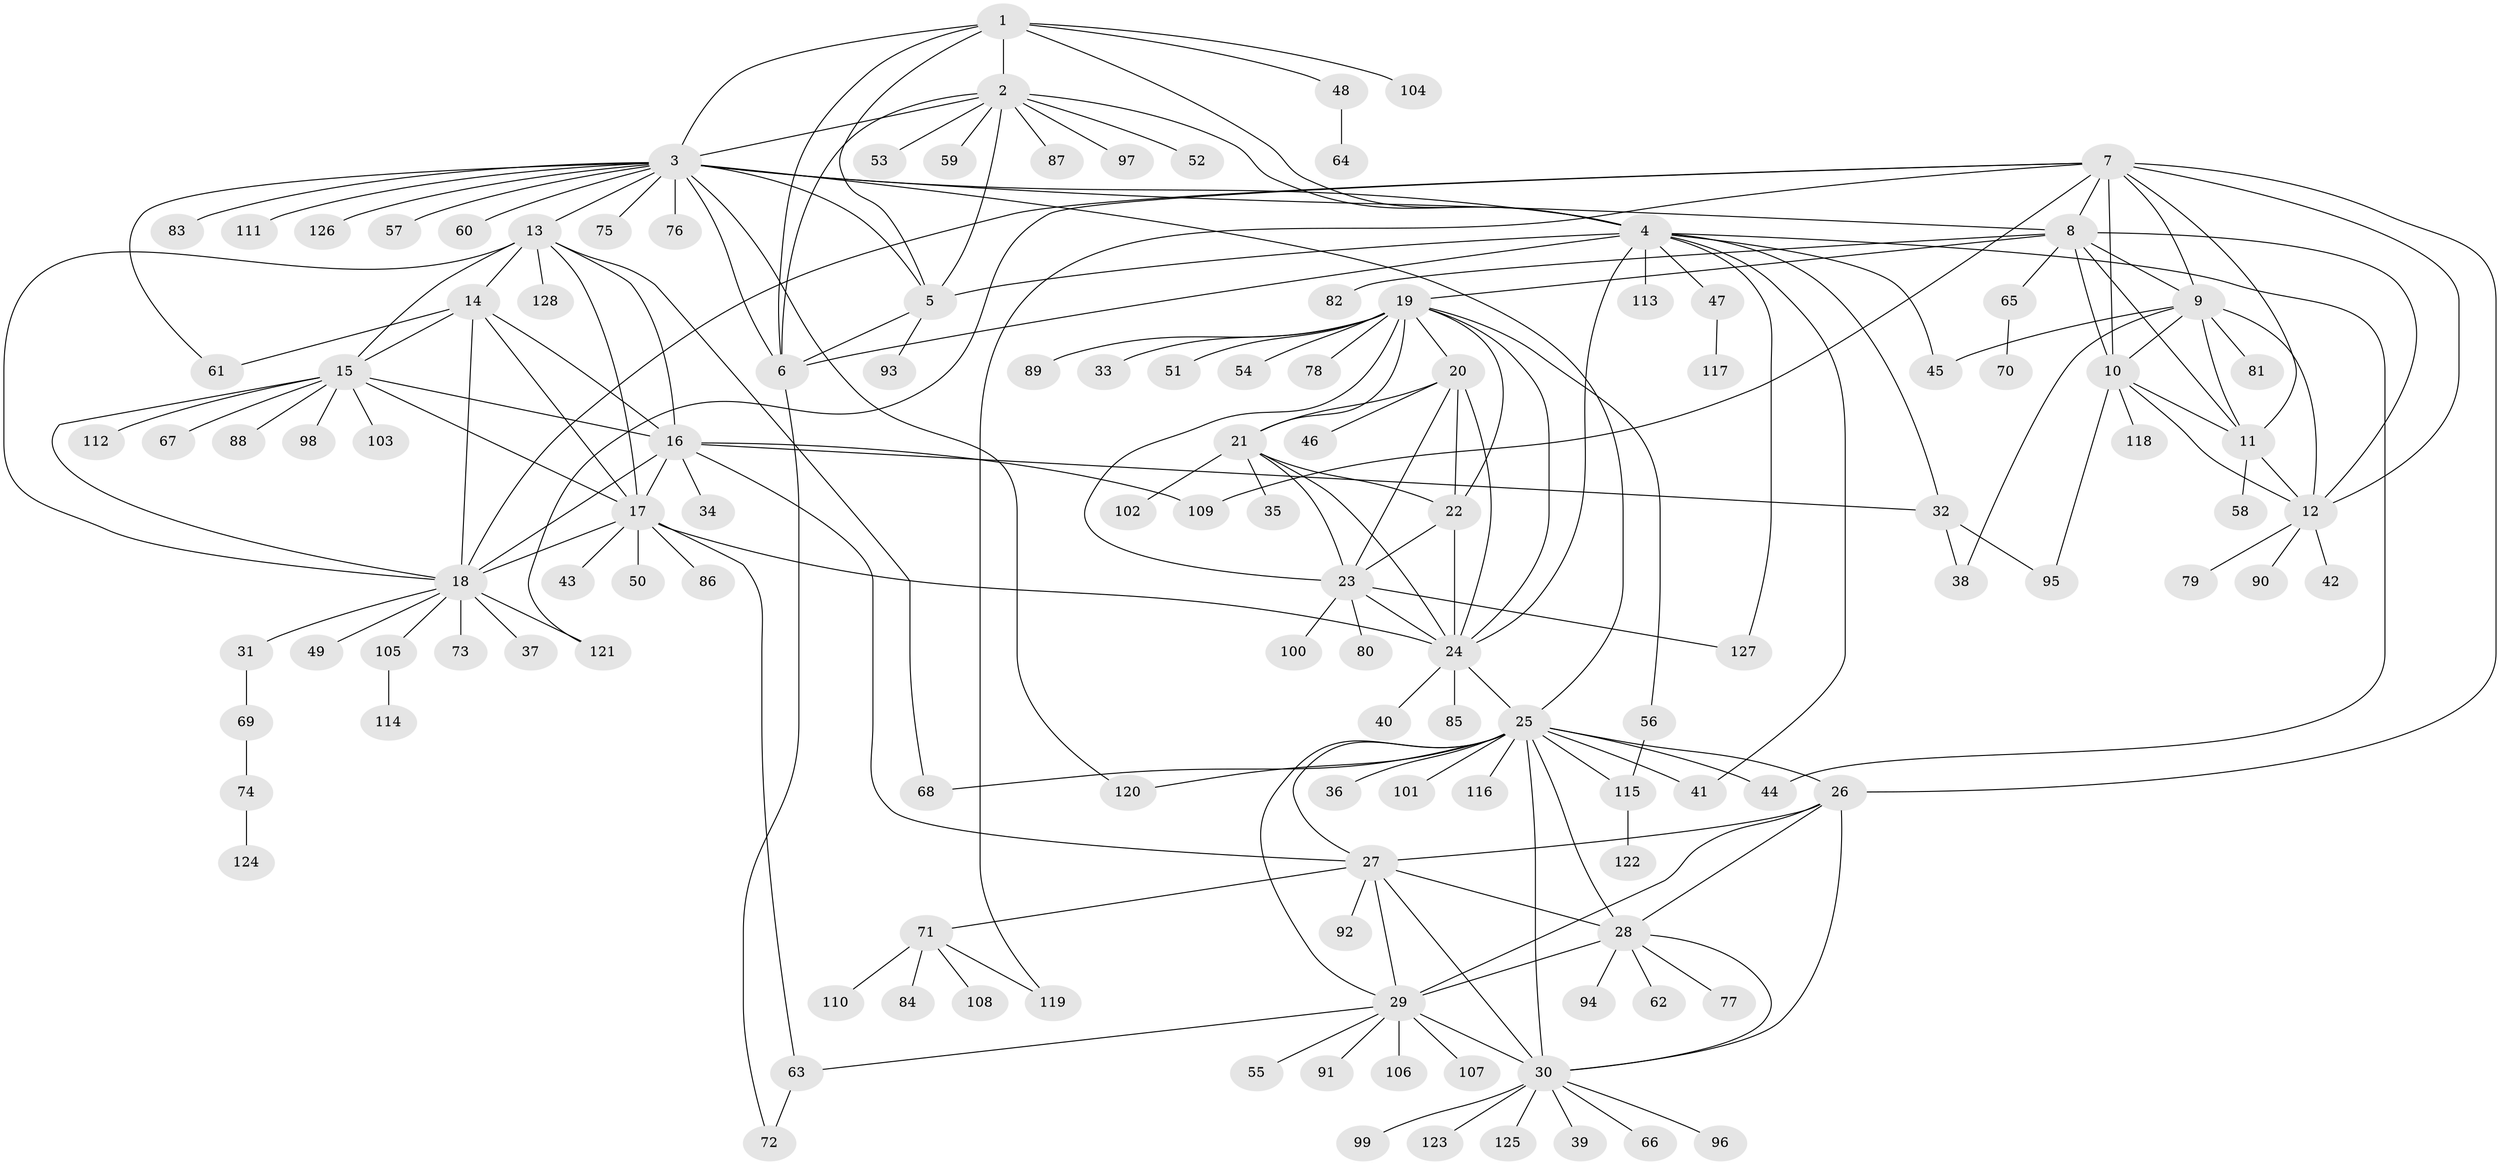 // coarse degree distribution, {6: 0.09375, 9: 0.046875, 12: 0.015625, 5: 0.109375, 8: 0.078125, 7: 0.0625, 11: 0.015625, 4: 0.0625, 14: 0.015625, 2: 0.140625, 1: 0.34375, 3: 0.015625}
// Generated by graph-tools (version 1.1) at 2025/52/03/04/25 22:52:07]
// undirected, 128 vertices, 199 edges
graph export_dot {
  node [color=gray90,style=filled];
  1;
  2;
  3;
  4;
  5;
  6;
  7;
  8;
  9;
  10;
  11;
  12;
  13;
  14;
  15;
  16;
  17;
  18;
  19;
  20;
  21;
  22;
  23;
  24;
  25;
  26;
  27;
  28;
  29;
  30;
  31;
  32;
  33;
  34;
  35;
  36;
  37;
  38;
  39;
  40;
  41;
  42;
  43;
  44;
  45;
  46;
  47;
  48;
  49;
  50;
  51;
  52;
  53;
  54;
  55;
  56;
  57;
  58;
  59;
  60;
  61;
  62;
  63;
  64;
  65;
  66;
  67;
  68;
  69;
  70;
  71;
  72;
  73;
  74;
  75;
  76;
  77;
  78;
  79;
  80;
  81;
  82;
  83;
  84;
  85;
  86;
  87;
  88;
  89;
  90;
  91;
  92;
  93;
  94;
  95;
  96;
  97;
  98;
  99;
  100;
  101;
  102;
  103;
  104;
  105;
  106;
  107;
  108;
  109;
  110;
  111;
  112;
  113;
  114;
  115;
  116;
  117;
  118;
  119;
  120;
  121;
  122;
  123;
  124;
  125;
  126;
  127;
  128;
  1 -- 2;
  1 -- 3;
  1 -- 4;
  1 -- 5;
  1 -- 6;
  1 -- 48;
  1 -- 104;
  2 -- 3;
  2 -- 4;
  2 -- 5;
  2 -- 6;
  2 -- 52;
  2 -- 53;
  2 -- 59;
  2 -- 87;
  2 -- 97;
  3 -- 4;
  3 -- 5;
  3 -- 6;
  3 -- 8;
  3 -- 13;
  3 -- 25;
  3 -- 57;
  3 -- 60;
  3 -- 61;
  3 -- 75;
  3 -- 76;
  3 -- 83;
  3 -- 111;
  3 -- 120;
  3 -- 126;
  4 -- 5;
  4 -- 6;
  4 -- 24;
  4 -- 32;
  4 -- 41;
  4 -- 44;
  4 -- 45;
  4 -- 47;
  4 -- 113;
  4 -- 127;
  5 -- 6;
  5 -- 93;
  6 -- 72;
  7 -- 8;
  7 -- 9;
  7 -- 10;
  7 -- 11;
  7 -- 12;
  7 -- 18;
  7 -- 26;
  7 -- 109;
  7 -- 119;
  7 -- 121;
  8 -- 9;
  8 -- 10;
  8 -- 11;
  8 -- 12;
  8 -- 19;
  8 -- 65;
  8 -- 82;
  9 -- 10;
  9 -- 11;
  9 -- 12;
  9 -- 38;
  9 -- 45;
  9 -- 81;
  10 -- 11;
  10 -- 12;
  10 -- 95;
  10 -- 118;
  11 -- 12;
  11 -- 58;
  12 -- 42;
  12 -- 79;
  12 -- 90;
  13 -- 14;
  13 -- 15;
  13 -- 16;
  13 -- 17;
  13 -- 18;
  13 -- 68;
  13 -- 128;
  14 -- 15;
  14 -- 16;
  14 -- 17;
  14 -- 18;
  14 -- 61;
  15 -- 16;
  15 -- 17;
  15 -- 18;
  15 -- 67;
  15 -- 88;
  15 -- 98;
  15 -- 103;
  15 -- 112;
  16 -- 17;
  16 -- 18;
  16 -- 27;
  16 -- 32;
  16 -- 34;
  16 -- 109;
  17 -- 18;
  17 -- 24;
  17 -- 43;
  17 -- 50;
  17 -- 63;
  17 -- 86;
  18 -- 31;
  18 -- 37;
  18 -- 49;
  18 -- 73;
  18 -- 105;
  18 -- 121;
  19 -- 20;
  19 -- 21;
  19 -- 22;
  19 -- 23;
  19 -- 24;
  19 -- 33;
  19 -- 51;
  19 -- 54;
  19 -- 56;
  19 -- 78;
  19 -- 89;
  20 -- 21;
  20 -- 22;
  20 -- 23;
  20 -- 24;
  20 -- 46;
  21 -- 22;
  21 -- 23;
  21 -- 24;
  21 -- 35;
  21 -- 102;
  22 -- 23;
  22 -- 24;
  23 -- 24;
  23 -- 80;
  23 -- 100;
  23 -- 127;
  24 -- 25;
  24 -- 40;
  24 -- 85;
  25 -- 26;
  25 -- 27;
  25 -- 28;
  25 -- 29;
  25 -- 30;
  25 -- 36;
  25 -- 41;
  25 -- 44;
  25 -- 68;
  25 -- 101;
  25 -- 115;
  25 -- 116;
  25 -- 120;
  26 -- 27;
  26 -- 28;
  26 -- 29;
  26 -- 30;
  27 -- 28;
  27 -- 29;
  27 -- 30;
  27 -- 71;
  27 -- 92;
  28 -- 29;
  28 -- 30;
  28 -- 62;
  28 -- 77;
  28 -- 94;
  29 -- 30;
  29 -- 55;
  29 -- 63;
  29 -- 91;
  29 -- 106;
  29 -- 107;
  30 -- 39;
  30 -- 66;
  30 -- 96;
  30 -- 99;
  30 -- 123;
  30 -- 125;
  31 -- 69;
  32 -- 38;
  32 -- 95;
  47 -- 117;
  48 -- 64;
  56 -- 115;
  63 -- 72;
  65 -- 70;
  69 -- 74;
  71 -- 84;
  71 -- 108;
  71 -- 110;
  71 -- 119;
  74 -- 124;
  105 -- 114;
  115 -- 122;
}
